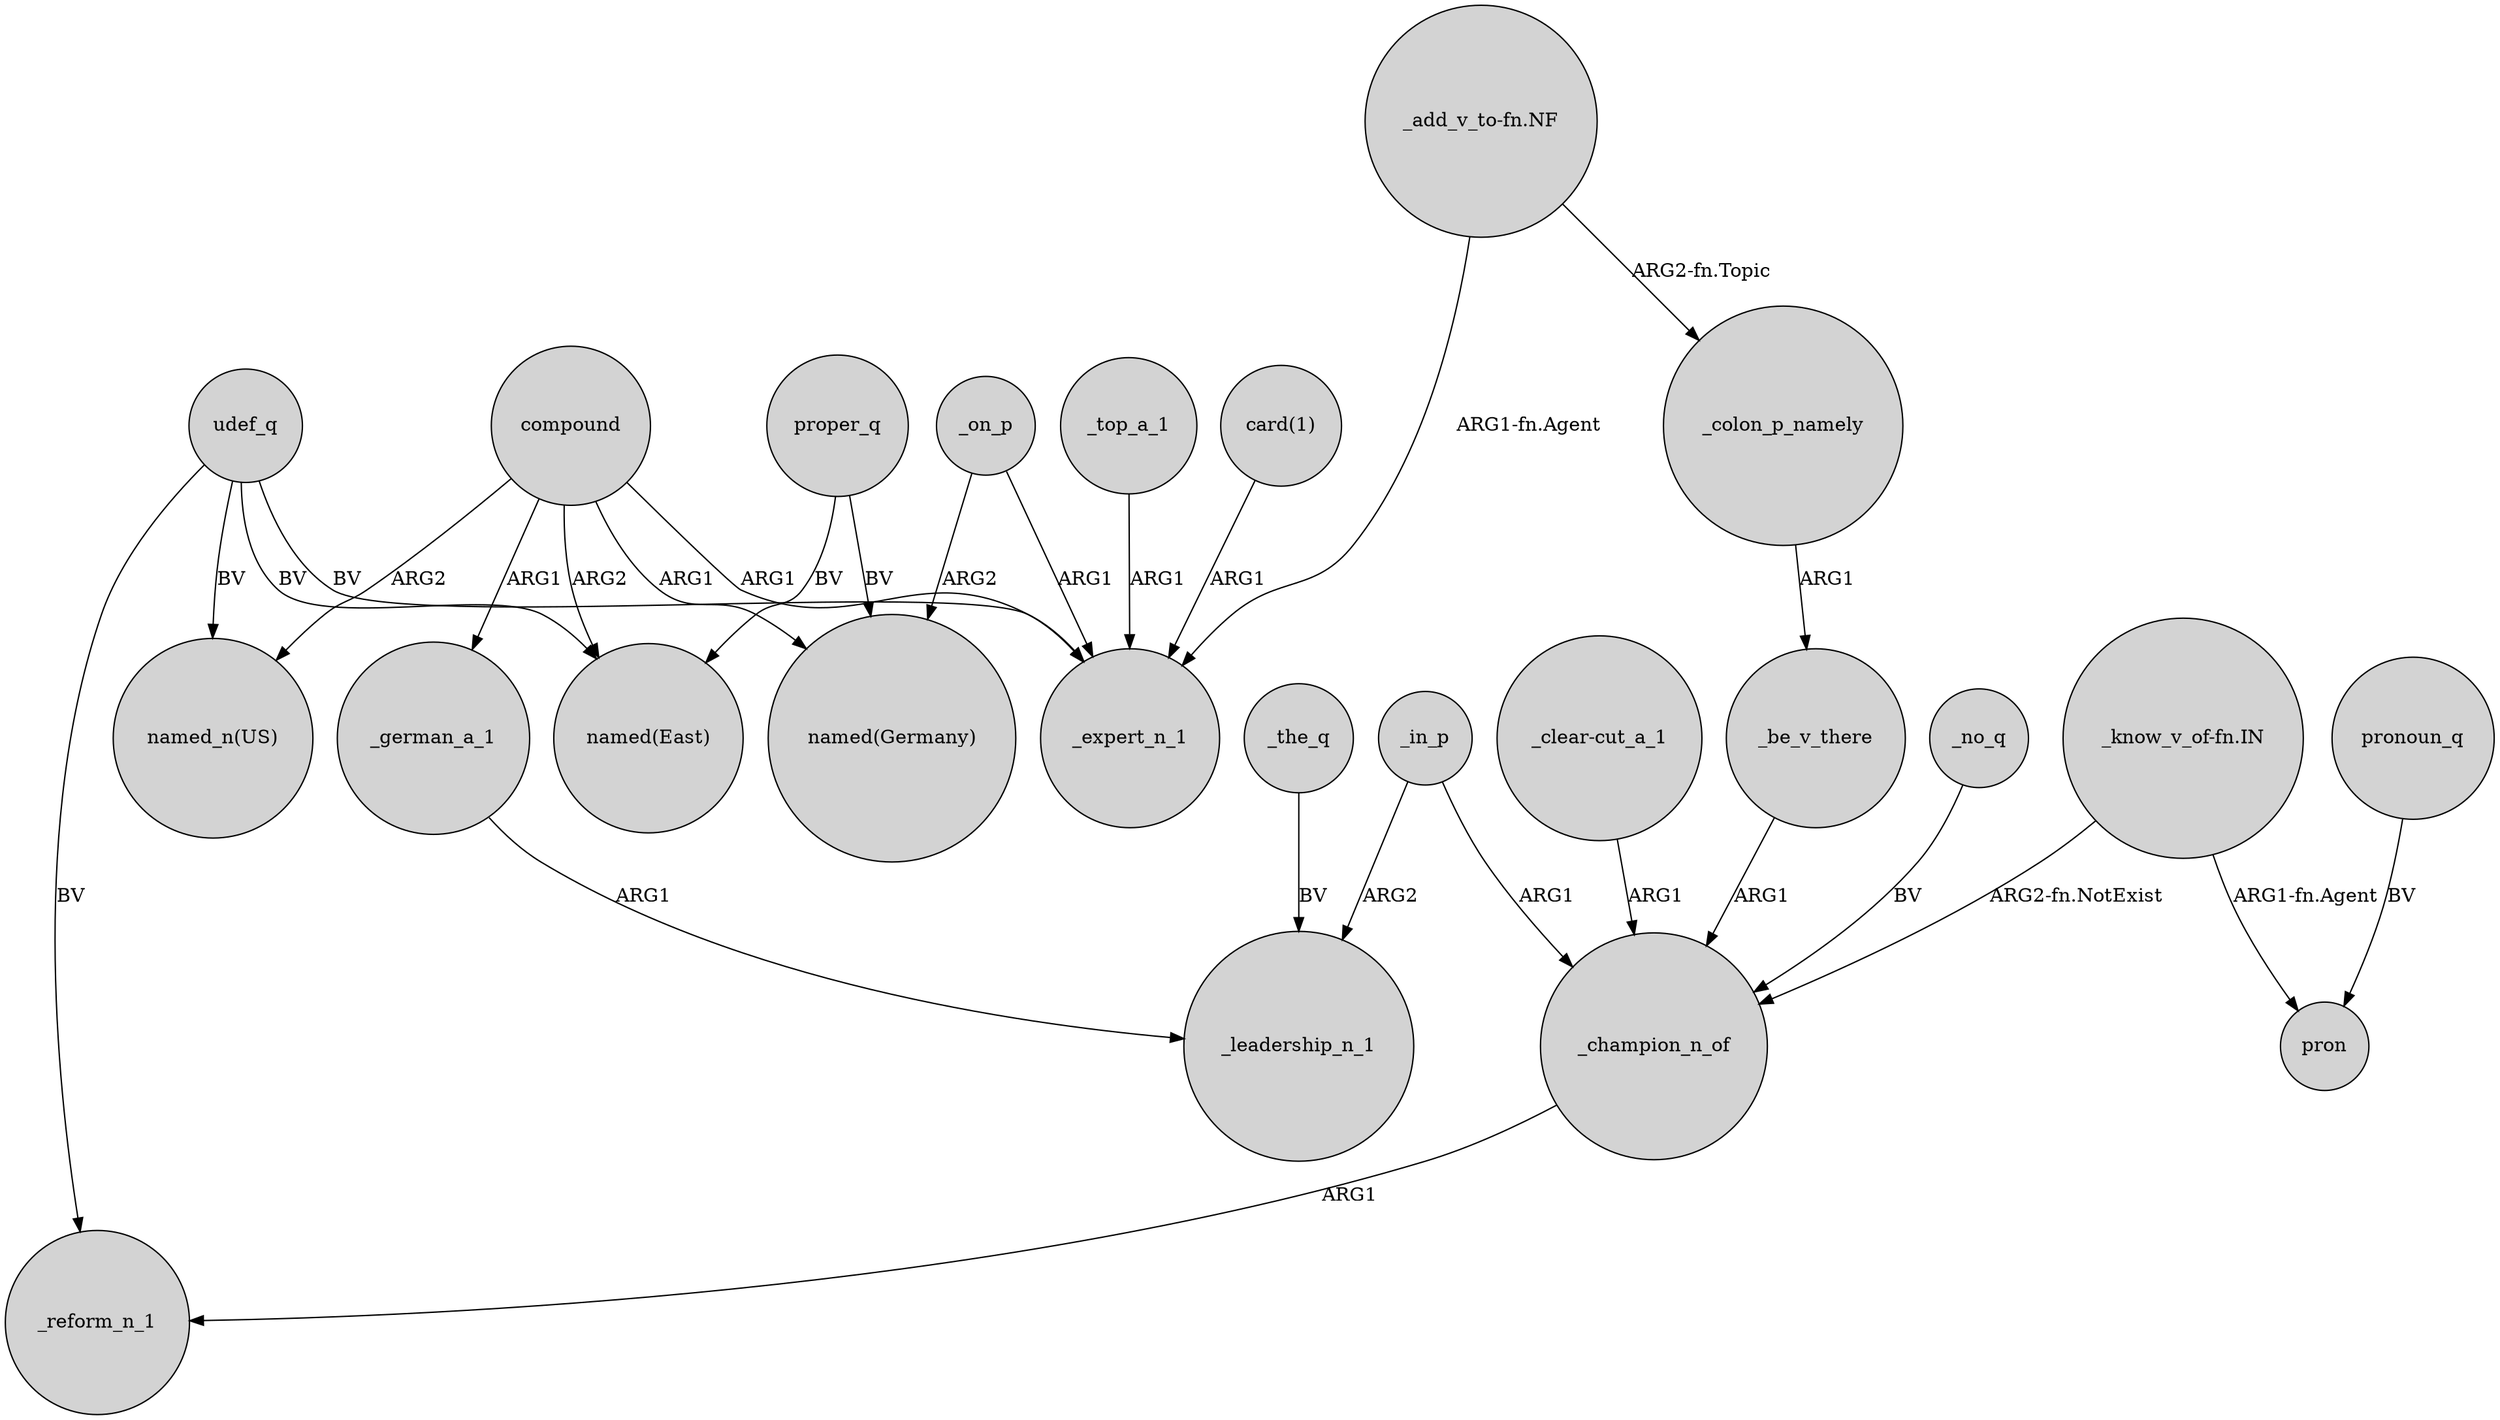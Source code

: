 digraph {
	node [shape=circle style=filled]
	_top_a_1 -> _expert_n_1 [label=ARG1]
	_in_p -> _champion_n_of [label=ARG1]
	udef_q -> "named_n(US)" [label=BV]
	proper_q -> "named(Germany)" [label=BV]
	"card(1)" -> _expert_n_1 [label=ARG1]
	_champion_n_of -> _reform_n_1 [label=ARG1]
	_no_q -> _champion_n_of [label=BV]
	udef_q -> "named(East)" [label=BV]
	compound -> "named_n(US)" [label=ARG2]
	_be_v_there -> _champion_n_of [label=ARG1]
	_on_p -> "named(Germany)" [label=ARG2]
	udef_q -> _reform_n_1 [label=BV]
	_the_q -> _leadership_n_1 [label=BV]
	pronoun_q -> pron [label=BV]
	"_add_v_to-fn.NF" -> _colon_p_namely [label="ARG2-fn.Topic"]
	_in_p -> _leadership_n_1 [label=ARG2]
	"_know_v_of-fn.IN" -> pron [label="ARG1-fn.Agent"]
	_on_p -> _expert_n_1 [label=ARG1]
	udef_q -> _expert_n_1 [label=BV]
	compound -> _expert_n_1 [label=ARG1]
	compound -> "named(Germany)" [label=ARG1]
	"_add_v_to-fn.NF" -> _expert_n_1 [label="ARG1-fn.Agent"]
	_german_a_1 -> _leadership_n_1 [label=ARG1]
	"_clear-cut_a_1" -> _champion_n_of [label=ARG1]
	proper_q -> "named(East)" [label=BV]
	_colon_p_namely -> _be_v_there [label=ARG1]
	compound -> "named(East)" [label=ARG2]
	"_know_v_of-fn.IN" -> _champion_n_of [label="ARG2-fn.NotExist"]
	compound -> _german_a_1 [label=ARG1]
}
